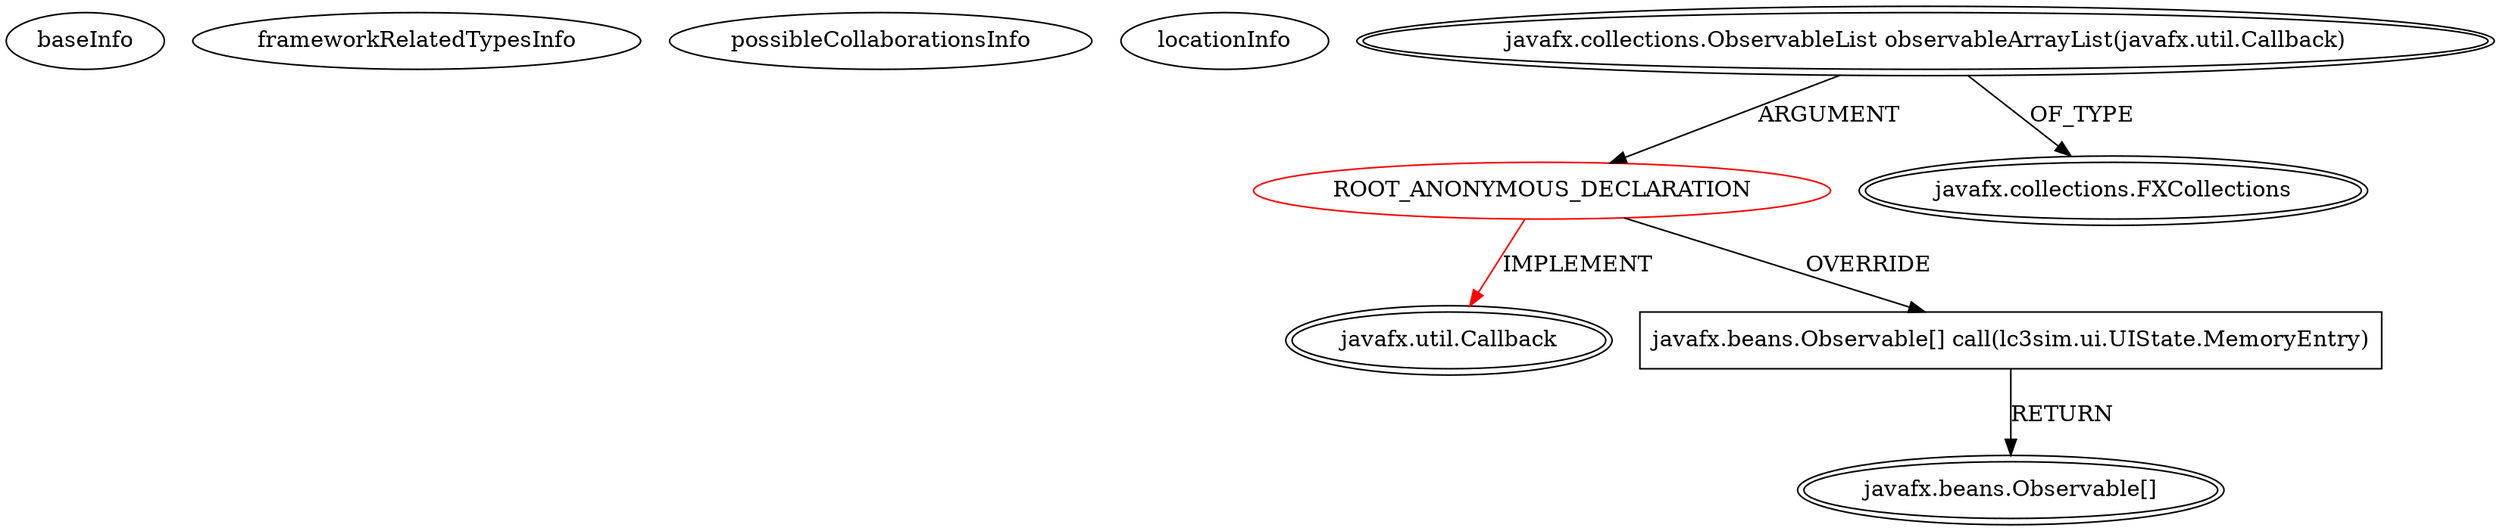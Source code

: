 digraph {
baseInfo[graphId=4527,category="extension_graph",isAnonymous=true,possibleRelation=false]
frameworkRelatedTypesInfo[0="javafx.util.Callback"]
possibleCollaborationsInfo[]
locationInfo[projectName="tgregerson-lc3",filePath="/tgregerson-lc3/lc3-master/LC3Sim/src/lc3sim/ui/UIFXMain.java",contextSignature="void InitMemory()",graphId="4527"]
0[label="ROOT_ANONYMOUS_DECLARATION",vertexType="ROOT_ANONYMOUS_DECLARATION",isFrameworkType=false,color=red]
1[label="javafx.util.Callback",vertexType="FRAMEWORK_INTERFACE_TYPE",isFrameworkType=true,peripheries=2]
2[label="javafx.collections.ObservableList observableArrayList(javafx.util.Callback)",vertexType="OUTSIDE_CALL",isFrameworkType=true,peripheries=2]
3[label="javafx.collections.FXCollections",vertexType="FRAMEWORK_CLASS_TYPE",isFrameworkType=true,peripheries=2]
4[label="javafx.beans.Observable[] call(lc3sim.ui.UIState.MemoryEntry)",vertexType="OVERRIDING_METHOD_DECLARATION",isFrameworkType=false,shape=box]
5[label="javafx.beans.Observable[]",vertexType="FRAMEWORK_CLASS_TYPE",isFrameworkType=true,peripheries=2]
0->1[label="IMPLEMENT",color=red]
2->0[label="ARGUMENT"]
2->3[label="OF_TYPE"]
0->4[label="OVERRIDE"]
4->5[label="RETURN"]
}

